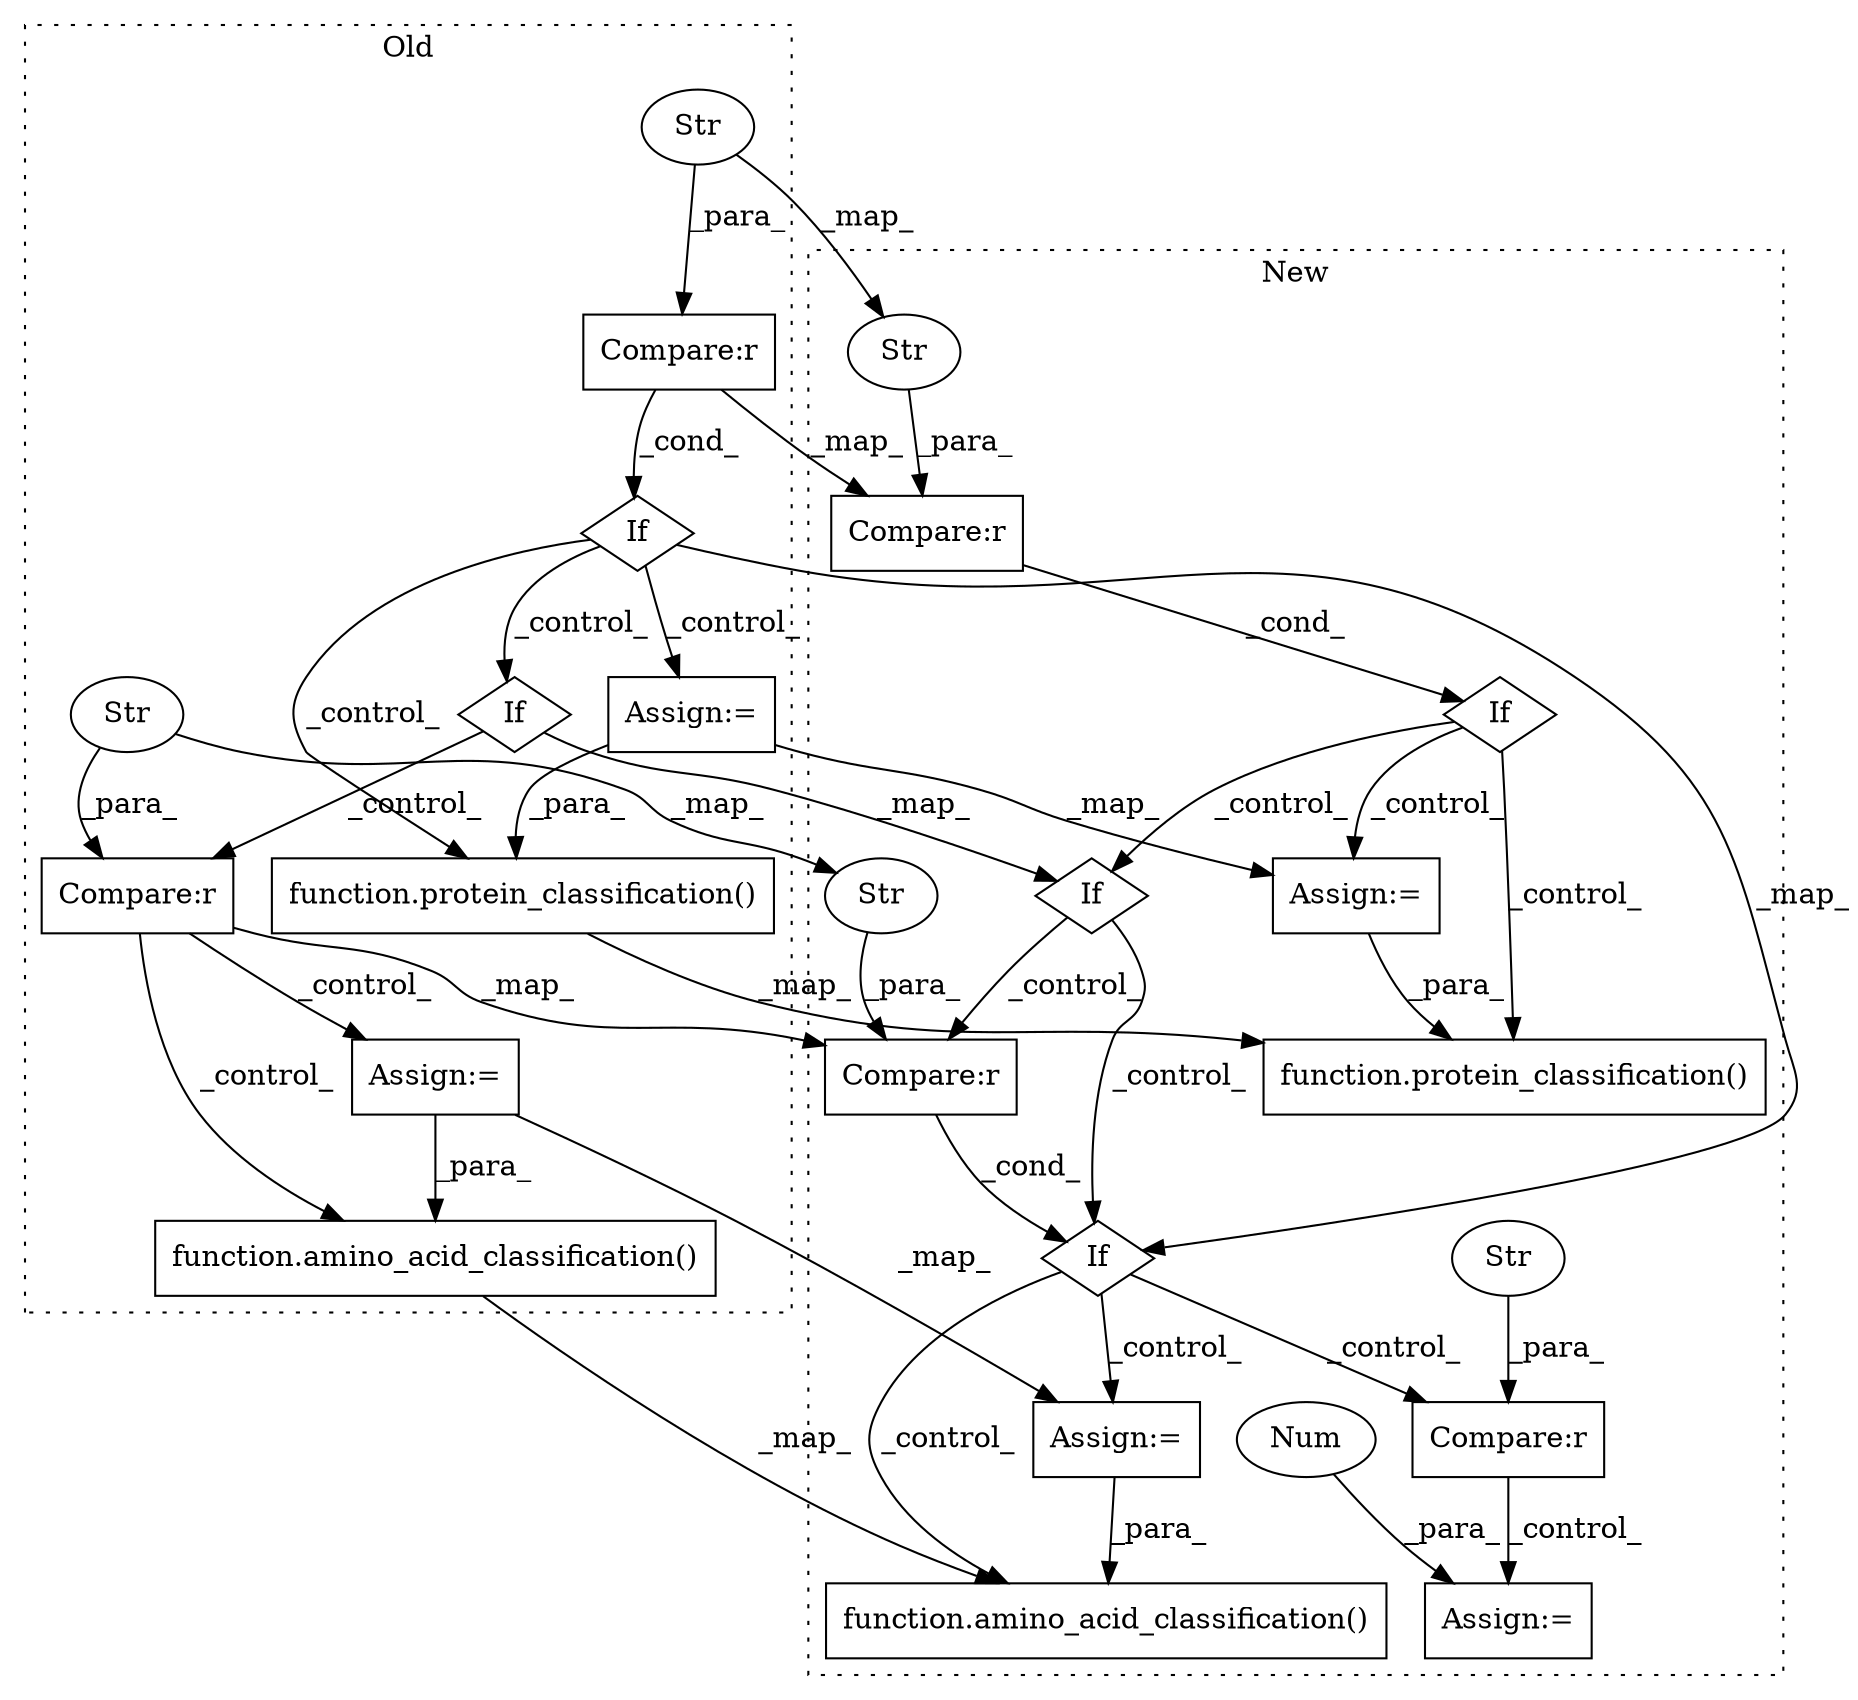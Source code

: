 digraph G {
subgraph cluster0 {
1 [label="function.protein_classification()" a="75" s="5275,5338" l="23,1" shape="box"];
8 [label="Assign:=" a="68" s="5097" l="3" shape="box"];
11 [label="If" a="96" s="5043" l="3" shape="diamond"];
13 [label="function.amino_acid_classification()" a="75" s="5757,5823" l="26,1" shape="box"];
15 [label="If" a="96" s="5349" l="0" shape="diamond"];
17 [label="Compare:r" a="40" s="5046" l="30" shape="box"];
18 [label="Assign:=" a="68" s="5545" l="3" shape="box"];
20 [label="Compare:r" a="40" s="5490" l="34" shape="box"];
23 [label="Str" a="66" s="5503" l="21" shape="ellipse"];
25 [label="Str" a="66" s="5059" l="17" shape="ellipse"];
label = "Old";
style="dotted";
}
subgraph cluster1 {
2 [label="function.protein_classification()" a="75" s="7586,7649" l="23,1" shape="box"];
3 [label="If" a="96" s="7354" l="3" shape="diamond"];
4 [label="Compare:r" a="40" s="8145" l="24" shape="box"];
5 [label="Str" a="66" s="8158" l="11" shape="ellipse"];
6 [label="Assign:=" a="68" s="8190" l="3" shape="box"];
7 [label="Num" a="76" s="8193" l="1" shape="ellipse"];
9 [label="Assign:=" a="68" s="7408" l="3" shape="box"];
10 [label="If" a="96" s="7801" l="0" shape="diamond"];
12 [label="function.amino_acid_classification()" a="75" s="8068,8134" l="26,1" shape="box"];
14 [label="If" a="96" s="7660" l="0" shape="diamond"];
16 [label="Compare:r" a="40" s="7357" l="30" shape="box"];
19 [label="Assign:=" a="68" s="7856" l="3" shape="box"];
21 [label="Compare:r" a="40" s="7801" l="34" shape="box"];
22 [label="Str" a="66" s="7814" l="21" shape="ellipse"];
24 [label="Str" a="66" s="7370" l="17" shape="ellipse"];
label = "New";
style="dotted";
}
1 -> 2 [label="_map_"];
3 -> 9 [label="_control_"];
3 -> 14 [label="_control_"];
3 -> 2 [label="_control_"];
4 -> 6 [label="_control_"];
5 -> 4 [label="_para_"];
7 -> 6 [label="_para_"];
8 -> 1 [label="_para_"];
8 -> 9 [label="_map_"];
9 -> 2 [label="_para_"];
10 -> 19 [label="_control_"];
10 -> 12 [label="_control_"];
10 -> 4 [label="_control_"];
11 -> 10 [label="_map_"];
11 -> 15 [label="_control_"];
11 -> 1 [label="_control_"];
11 -> 8 [label="_control_"];
13 -> 12 [label="_map_"];
14 -> 10 [label="_control_"];
14 -> 21 [label="_control_"];
15 -> 20 [label="_control_"];
15 -> 14 [label="_map_"];
16 -> 3 [label="_cond_"];
17 -> 11 [label="_cond_"];
17 -> 16 [label="_map_"];
18 -> 13 [label="_para_"];
18 -> 19 [label="_map_"];
19 -> 12 [label="_para_"];
20 -> 13 [label="_control_"];
20 -> 18 [label="_control_"];
20 -> 21 [label="_map_"];
21 -> 10 [label="_cond_"];
22 -> 21 [label="_para_"];
23 -> 20 [label="_para_"];
23 -> 22 [label="_map_"];
24 -> 16 [label="_para_"];
25 -> 24 [label="_map_"];
25 -> 17 [label="_para_"];
}